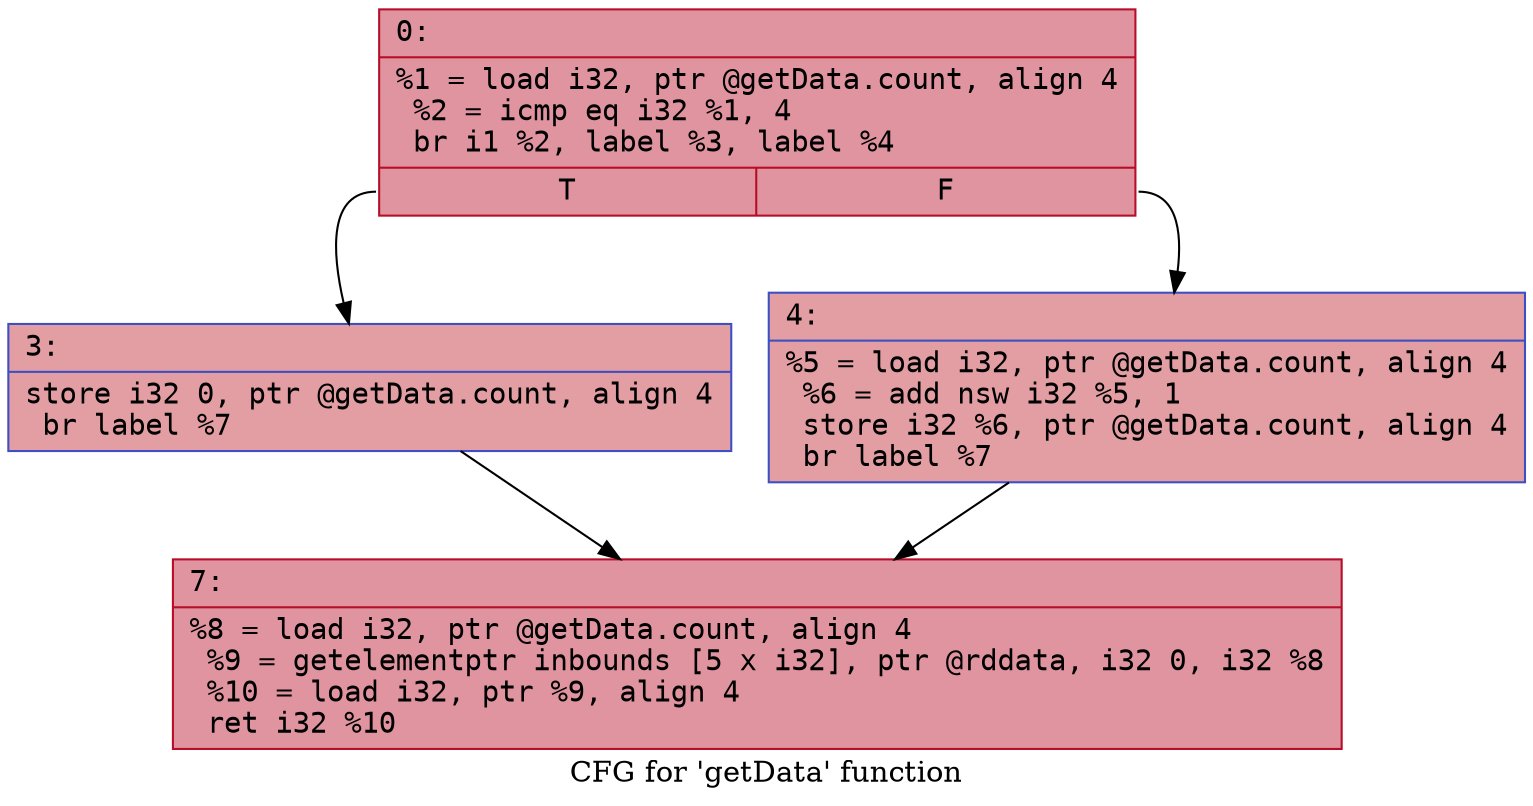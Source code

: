 digraph "CFG for 'getData' function" {
	label="CFG for 'getData' function";

	Node0x55799bf61300 [shape=record,color="#b70d28ff", style=filled, fillcolor="#b70d2870" fontname="Courier",label="{0:\l|  %1 = load i32, ptr @getData.count, align 4\l  %2 = icmp eq i32 %1, 4\l  br i1 %2, label %3, label %4\l|{<s0>T|<s1>F}}"];
	Node0x55799bf61300:s0 -> Node0x55799bf61860[tooltip="0 -> 3\nProbability 50.00%" ];
	Node0x55799bf61300:s1 -> Node0x55799bf618c0[tooltip="0 -> 4\nProbability 50.00%" ];
	Node0x55799bf61860 [shape=record,color="#3d50c3ff", style=filled, fillcolor="#be242e70" fontname="Courier",label="{3:\l|  store i32 0, ptr @getData.count, align 4\l  br label %7\l}"];
	Node0x55799bf61860 -> Node0x55799bf61ab0[tooltip="3 -> 7\nProbability 100.00%" ];
	Node0x55799bf618c0 [shape=record,color="#3d50c3ff", style=filled, fillcolor="#be242e70" fontname="Courier",label="{4:\l|  %5 = load i32, ptr @getData.count, align 4\l  %6 = add nsw i32 %5, 1\l  store i32 %6, ptr @getData.count, align 4\l  br label %7\l}"];
	Node0x55799bf618c0 -> Node0x55799bf61ab0[tooltip="4 -> 7\nProbability 100.00%" ];
	Node0x55799bf61ab0 [shape=record,color="#b70d28ff", style=filled, fillcolor="#b70d2870" fontname="Courier",label="{7:\l|  %8 = load i32, ptr @getData.count, align 4\l  %9 = getelementptr inbounds [5 x i32], ptr @rddata, i32 0, i32 %8\l  %10 = load i32, ptr %9, align 4\l  ret i32 %10\l}"];
}
